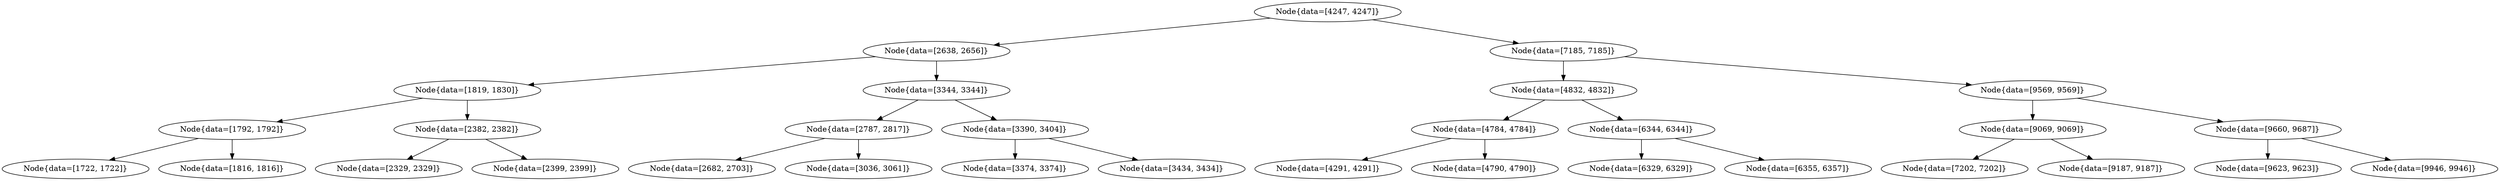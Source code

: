 digraph G{
1525969940 [label="Node{data=[4247, 4247]}"]
1525969940 -> 1139386530
1139386530 [label="Node{data=[2638, 2656]}"]
1139386530 -> 394663898
394663898 [label="Node{data=[1819, 1830]}"]
394663898 -> 222334045
222334045 [label="Node{data=[1792, 1792]}"]
222334045 -> 1961696565
1961696565 [label="Node{data=[1722, 1722]}"]
222334045 -> 2060388274
2060388274 [label="Node{data=[1816, 1816]}"]
394663898 -> 1565583350
1565583350 [label="Node{data=[2382, 2382]}"]
1565583350 -> 1425779301
1425779301 [label="Node{data=[2329, 2329]}"]
1565583350 -> 1222836602
1222836602 [label="Node{data=[2399, 2399]}"]
1139386530 -> 1251179843
1251179843 [label="Node{data=[3344, 3344]}"]
1251179843 -> 270945456
270945456 [label="Node{data=[2787, 2817]}"]
270945456 -> 428307539
428307539 [label="Node{data=[2682, 2703]}"]
270945456 -> 1237278408
1237278408 [label="Node{data=[3036, 3061]}"]
1251179843 -> 404179929
404179929 [label="Node{data=[3390, 3404]}"]
404179929 -> 989255591
989255591 [label="Node{data=[3374, 3374]}"]
404179929 -> 410065222
410065222 [label="Node{data=[3434, 3434]}"]
1525969940 -> 730553758
730553758 [label="Node{data=[7185, 7185]}"]
730553758 -> 165712565
165712565 [label="Node{data=[4832, 4832]}"]
165712565 -> 86456257
86456257 [label="Node{data=[4784, 4784]}"]
86456257 -> 361542922
361542922 [label="Node{data=[4291, 4291]}"]
86456257 -> 1687842184
1687842184 [label="Node{data=[4790, 4790]}"]
165712565 -> 1776434836
1776434836 [label="Node{data=[6344, 6344]}"]
1776434836 -> 1439139158
1439139158 [label="Node{data=[6329, 6329]}"]
1776434836 -> 622022145
622022145 [label="Node{data=[6355, 6357]}"]
730553758 -> 315785478
315785478 [label="Node{data=[9569, 9569]}"]
315785478 -> 1782324054
1782324054 [label="Node{data=[9069, 9069]}"]
1782324054 -> 62443122
62443122 [label="Node{data=[7202, 7202]}"]
1782324054 -> 1021635394
1021635394 [label="Node{data=[9187, 9187]}"]
315785478 -> 976783209
976783209 [label="Node{data=[9660, 9687]}"]
976783209 -> 810864083
810864083 [label="Node{data=[9623, 9623]}"]
976783209 -> 1968852725
1968852725 [label="Node{data=[9946, 9946]}"]
}